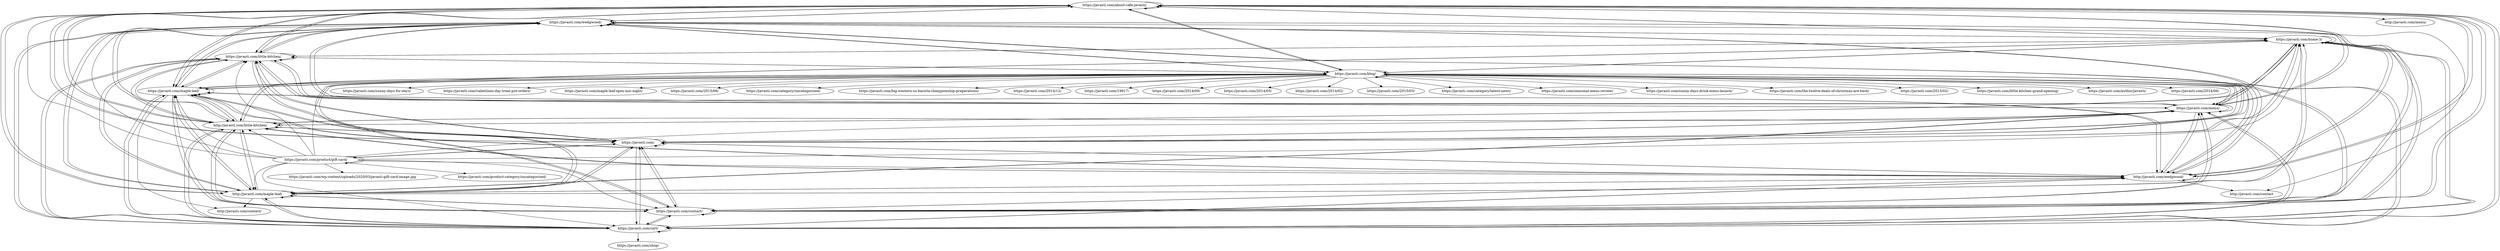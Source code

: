 digraph Crawl {
	 edge [K=0.2, len=0.1];
	N1d11792d215b76a0828175f64682b397 [label="https://javasti.com/about-cafe-javasti/"];
	Nc7394b222895167208cd3e8ba278cabf [label="https://javasti.com/wedgwood/"];
	N1d11792d215b76a0828175f64682b397 -> Nc7394b222895167208cd3e8ba278cabf;
	Nb2d7cf50d0bba1ec7c8f97db380777c5 [label="https://javasti.com/home-3/"];
	Nb2d7cf50d0bba1ec7c8f97db380777c5 -> Nb2d7cf50d0bba1ec7c8f97db380777c5;
	Nceb050642a147c7a5e29a9cdd8ed6b03 [label="https://javasti.com/maple-leaf/"];
	Nceb050642a147c7a5e29a9cdd8ed6b03 -> Nb2d7cf50d0bba1ec7c8f97db380777c5;
	N1a57fd280824e128aa0ba4ab31b1cb17 [label="https://javasti.com/cart/"];
	N8c272238b1a7278eb6edaa7df212bd7b [label="https://javasti.com/contact/"];
	N1a57fd280824e128aa0ba4ab31b1cb17 -> N8c272238b1a7278eb6edaa7df212bd7b;
	N1d11792d215b76a0828175f64682b397 -> N8c272238b1a7278eb6edaa7df212bd7b;
	N8e3d872e32710016b94cbf7c8681180d [label="http://javasti.com/maple-leaf/"];
	Nb2d7cf50d0bba1ec7c8f97db380777c5 -> N8e3d872e32710016b94cbf7c8681180d;
	Nf18d11295bbd87dc5df6cbf137d85356 [label="http://javasti.com/wedgwood/"];
	Nf18d11295bbd87dc5df6cbf137d85356 -> Nb2d7cf50d0bba1ec7c8f97db380777c5;
	N59dee7962df85d3728912a1b596d3d7c [label="https://javasti.com/"];
	N59dee7962df85d3728912a1b596d3d7c -> N8e3d872e32710016b94cbf7c8681180d;
	N9f19bc77e4f4021aa32178038ecf973f [label="http://javasti.com/little-kitchen/"];
	N8c272238b1a7278eb6edaa7df212bd7b -> N9f19bc77e4f4021aa32178038ecf973f;
	Nb2d7cf50d0bba1ec7c8f97db380777c5 -> N1d11792d215b76a0828175f64682b397;
	N296e84977adcb32c166d9500229e979f [label="https://javasti.com/menu/"];
	N1a57fd280824e128aa0ba4ab31b1cb17 -> N296e84977adcb32c166d9500229e979f;
	Nb2d7cf50d0bba1ec7c8f97db380777c5 -> Nceb050642a147c7a5e29a9cdd8ed6b03;
	N296e84977adcb32c166d9500229e979f -> N1a57fd280824e128aa0ba4ab31b1cb17;
	N9f19bc77e4f4021aa32178038ecf973f -> N9f19bc77e4f4021aa32178038ecf973f;
	N9f19bc77e4f4021aa32178038ecf973f -> Nc7394b222895167208cd3e8ba278cabf;
	N59dee7962df85d3728912a1b596d3d7c -> Nceb050642a147c7a5e29a9cdd8ed6b03;
	N1f36b80d6ca2d51ce07119a35e789889 [label="http://javasti.com/menu/"];
	N1d11792d215b76a0828175f64682b397 -> N1f36b80d6ca2d51ce07119a35e789889;
	Nc7394b222895167208cd3e8ba278cabf -> Nc7394b222895167208cd3e8ba278cabf;
	Nc7394b222895167208cd3e8ba278cabf -> N8c272238b1a7278eb6edaa7df212bd7b;
	N1d11792d215b76a0828175f64682b397 -> Nb2d7cf50d0bba1ec7c8f97db380777c5;
	Na4adceba1ba6a0ccf469d1405381f94e [label="https://javasti.com/blog/"];
	Na4adceba1ba6a0ccf469d1405381f94e -> N1a57fd280824e128aa0ba4ab31b1cb17;
	N1a57fd280824e128aa0ba4ab31b1cb17 -> Na4adceba1ba6a0ccf469d1405381f94e;
	N88b5929fefb4c12f99cc46517810c76b [label="https://javasti.com/little-kitchen/"];
	N88b5929fefb4c12f99cc46517810c76b -> N1d11792d215b76a0828175f64682b397;
	N4ca120eed1a8e96af2bee34e73cd2865 [label="https://javasti.com/sunny-days-for-days/"];
	Na4adceba1ba6a0ccf469d1405381f94e -> N4ca120eed1a8e96af2bee34e73cd2865;
	N1d11792d215b76a0828175f64682b397 -> Na4adceba1ba6a0ccf469d1405381f94e;
	N6de73c8f93b5d169a5b7c16cf27eac9e [label="https://javasti.com/product/gift-card/"];
	N6de73c8f93b5d169a5b7c16cf27eac9e -> N59dee7962df85d3728912a1b596d3d7c;
	N8c272238b1a7278eb6edaa7df212bd7b -> Nc7394b222895167208cd3e8ba278cabf;
	Nc7394b222895167208cd3e8ba278cabf -> Na4adceba1ba6a0ccf469d1405381f94e;
	Nf18d11295bbd87dc5df6cbf137d85356 -> N59dee7962df85d3728912a1b596d3d7c;
	Nc7394b222895167208cd3e8ba278cabf -> N296e84977adcb32c166d9500229e979f;
	N1a57fd280824e128aa0ba4ab31b1cb17 -> N8e3d872e32710016b94cbf7c8681180d;
	Nb2d7cf50d0bba1ec7c8f97db380777c5 -> N9f19bc77e4f4021aa32178038ecf973f;
	Nbd53073df050d37805a539edf361996b [label="http://javasti.com/contact"];
	Nf18d11295bbd87dc5df6cbf137d85356 -> Nbd53073df050d37805a539edf361996b;
	Na4adceba1ba6a0ccf469d1405381f94e -> N296e84977adcb32c166d9500229e979f;
	N6de73c8f93b5d169a5b7c16cf27eac9e -> Nf18d11295bbd87dc5df6cbf137d85356;
	N1a57fd280824e128aa0ba4ab31b1cb17 -> Nceb050642a147c7a5e29a9cdd8ed6b03;
	N8e3d872e32710016b94cbf7c8681180d -> N8c272238b1a7278eb6edaa7df212bd7b;
	Nd81ced164974227d76204d3784ed3490 [label="https://javasti.com/valentines-day-treat-pre-orders/"];
	Na4adceba1ba6a0ccf469d1405381f94e -> Nd81ced164974227d76204d3784ed3490;
	N8e3d872e32710016b94cbf7c8681180d -> Nc7394b222895167208cd3e8ba278cabf;
	N88b5929fefb4c12f99cc46517810c76b -> Nf18d11295bbd87dc5df6cbf137d85356;
	N88b5929fefb4c12f99cc46517810c76b -> N9f19bc77e4f4021aa32178038ecf973f;
	N1a57fd280824e128aa0ba4ab31b1cb17 -> N59dee7962df85d3728912a1b596d3d7c;
	Nc7394b222895167208cd3e8ba278cabf -> N8e3d872e32710016b94cbf7c8681180d;
	N63f24a075d411405337d9d9ae35537e2 [label="https://javasti.com/maple-leaf-open-mic-night/"];
	Na4adceba1ba6a0ccf469d1405381f94e -> N63f24a075d411405337d9d9ae35537e2;
	N8c272238b1a7278eb6edaa7df212bd7b -> Nb2d7cf50d0bba1ec7c8f97db380777c5;
	N6de73c8f93b5d169a5b7c16cf27eac9e -> N1a57fd280824e128aa0ba4ab31b1cb17;
	Nc7394b222895167208cd3e8ba278cabf -> N1d11792d215b76a0828175f64682b397;
	N59dee7962df85d3728912a1b596d3d7c -> N296e84977adcb32c166d9500229e979f;
	Nceb050642a147c7a5e29a9cdd8ed6b03 -> N8c272238b1a7278eb6edaa7df212bd7b;
	Nb2d7cf50d0bba1ec7c8f97db380777c5 -> N8c272238b1a7278eb6edaa7df212bd7b;
	Nc7394b222895167208cd3e8ba278cabf -> Nceb050642a147c7a5e29a9cdd8ed6b03;
	N296e84977adcb32c166d9500229e979f -> Nf18d11295bbd87dc5df6cbf137d85356;
	N6d1d83bb9f156cb813572753a437123e [label="https://javasti.com/2015/06/"];
	Na4adceba1ba6a0ccf469d1405381f94e -> N6d1d83bb9f156cb813572753a437123e;
	N8c272238b1a7278eb6edaa7df212bd7b -> Na4adceba1ba6a0ccf469d1405381f94e;
	N9f19bc77e4f4021aa32178038ecf973f -> Nb2d7cf50d0bba1ec7c8f97db380777c5;
	N7d71e62fb5bc7576c8f46ced0816c016 [label="https://javasti.com/category/uncategorized/"];
	Na4adceba1ba6a0ccf469d1405381f94e -> N7d71e62fb5bc7576c8f46ced0816c016;
	Nceb050642a147c7a5e29a9cdd8ed6b03 -> N88b5929fefb4c12f99cc46517810c76b;
	N8e3d872e32710016b94cbf7c8681180d -> Nb2d7cf50d0bba1ec7c8f97db380777c5;
	N9f19bc77e4f4021aa32178038ecf973f -> N8e3d872e32710016b94cbf7c8681180d;
	N88b5929fefb4c12f99cc46517810c76b -> Nc7394b222895167208cd3e8ba278cabf;
	Nc7394b222895167208cd3e8ba278cabf -> N59dee7962df85d3728912a1b596d3d7c;
	Nb2d7cf50d0bba1ec7c8f97db380777c5 -> N296e84977adcb32c166d9500229e979f;
	N59dee7962df85d3728912a1b596d3d7c -> Na4adceba1ba6a0ccf469d1405381f94e;
	Nb51668e75803d6418bde818fcd3b3f8c [label="http://javasti.com/contact/"];
	N8e3d872e32710016b94cbf7c8681180d -> Nb51668e75803d6418bde818fcd3b3f8c;
	Na4adceba1ba6a0ccf469d1405381f94e -> N59dee7962df85d3728912a1b596d3d7c;
	N4cf2def1fa30afff2c44e12774a727e6 [label="https://javasti.com/big-western-us-barista-championship-preparations/"];
	Na4adceba1ba6a0ccf469d1405381f94e -> N4cf2def1fa30afff2c44e12774a727e6;
	N1a57fd280824e128aa0ba4ab31b1cb17 -> N1a57fd280824e128aa0ba4ab31b1cb17;
	N9f19bc77e4f4021aa32178038ecf973f -> Nf18d11295bbd87dc5df6cbf137d85356;
	N8e3d872e32710016b94cbf7c8681180d -> N1d11792d215b76a0828175f64682b397;
	N8e3d872e32710016b94cbf7c8681180d -> Nceb050642a147c7a5e29a9cdd8ed6b03;
	N8c272238b1a7278eb6edaa7df212bd7b -> Nceb050642a147c7a5e29a9cdd8ed6b03;
	N88b5929fefb4c12f99cc46517810c76b -> Nb2d7cf50d0bba1ec7c8f97db380777c5;
	N1d11792d215b76a0828175f64682b397 -> N296e84977adcb32c166d9500229e979f;
	N2e95cb3e43fb050147538ea02237e850 [label="https://javasti.com/2014/12/"];
	Na4adceba1ba6a0ccf469d1405381f94e -> N2e95cb3e43fb050147538ea02237e850;
	Ne25112644deed66216308affbe9e93fc [label="https://javasti.com/19917/"];
	Na4adceba1ba6a0ccf469d1405381f94e -> Ne25112644deed66216308affbe9e93fc;
	Nb2d7cf50d0bba1ec7c8f97db380777c5 -> Nf18d11295bbd87dc5df6cbf137d85356;
	Nc7394b222895167208cd3e8ba278cabf -> N1a57fd280824e128aa0ba4ab31b1cb17;
	Nceb050642a147c7a5e29a9cdd8ed6b03 -> Nceb050642a147c7a5e29a9cdd8ed6b03;
	Nceb050642a147c7a5e29a9cdd8ed6b03 -> N9f19bc77e4f4021aa32178038ecf973f;
	N88b5929fefb4c12f99cc46517810c76b -> Na4adceba1ba6a0ccf469d1405381f94e;
	Na435a3b604a1284fc7f9c4bf6c1eac0d [label="https://javasti.com/2014/09/"];
	Na4adceba1ba6a0ccf469d1405381f94e -> Na435a3b604a1284fc7f9c4bf6c1eac0d;
	N88b5929fefb4c12f99cc46517810c76b -> N8e3d872e32710016b94cbf7c8681180d;
	Nf5942026b90fdf0c2ab5a014b9880926 [label="https://javasti.com/2014/05/"];
	Na4adceba1ba6a0ccf469d1405381f94e -> Nf5942026b90fdf0c2ab5a014b9880926;
	Na249f7f2c855447d863f9827e132f25e [label="https://javasti.com/wp-content/uploads/2020/03/javasti-gift-card-image.jpg"];
	N6de73c8f93b5d169a5b7c16cf27eac9e -> Na249f7f2c855447d863f9827e132f25e;
	Na4adceba1ba6a0ccf469d1405381f94e -> N88b5929fefb4c12f99cc46517810c76b;
	N8e3d872e32710016b94cbf7c8681180d -> N9f19bc77e4f4021aa32178038ecf973f;
	N59dee7962df85d3728912a1b596d3d7c -> Nf18d11295bbd87dc5df6cbf137d85356;
	N59dee7962df85d3728912a1b596d3d7c -> N59dee7962df85d3728912a1b596d3d7c;
	N93fba39970274e83d8dfa082598a5fa6 [label="https://javasti.com/2014/02/"];
	Na4adceba1ba6a0ccf469d1405381f94e -> N93fba39970274e83d8dfa082598a5fa6;
	Nd7a7d6e0c9122cf75e4ed557caa6349c [label="https://javasti.com/2015/03/"];
	Na4adceba1ba6a0ccf469d1405381f94e -> Nd7a7d6e0c9122cf75e4ed557caa6349c;
	N7209ba7275021ee5f91e3e09916d3bdb [label="https://javasti.com/category/latest-news/"];
	Na4adceba1ba6a0ccf469d1405381f94e -> N7209ba7275021ee5f91e3e09916d3bdb;
	N8c272238b1a7278eb6edaa7df212bd7b -> N8c272238b1a7278eb6edaa7df212bd7b;
	N8e3d872e32710016b94cbf7c8681180d -> N1a57fd280824e128aa0ba4ab31b1cb17;
	N8e3d872e32710016b94cbf7c8681180d -> N296e84977adcb32c166d9500229e979f;
	N9f19bc77e4f4021aa32178038ecf973f -> N8c272238b1a7278eb6edaa7df212bd7b;
	N1a57fd280824e128aa0ba4ab31b1cb17 -> Nf18d11295bbd87dc5df6cbf137d85356;
	N6de73c8f93b5d169a5b7c16cf27eac9e -> N6de73c8f93b5d169a5b7c16cf27eac9e;
	Nceb050642a147c7a5e29a9cdd8ed6b03 -> Nc7394b222895167208cd3e8ba278cabf;
	N8c272238b1a7278eb6edaa7df212bd7b -> N296e84977adcb32c166d9500229e979f;
	Nc83944594aebad96c5587fc18d3ecd4a [label="https://javasti.com/seasonal-menu-review/"];
	Na4adceba1ba6a0ccf469d1405381f94e -> Nc83944594aebad96c5587fc18d3ecd4a;
	N9f19bc77e4f4021aa32178038ecf973f -> Na4adceba1ba6a0ccf469d1405381f94e;
	N1d11792d215b76a0828175f64682b397 -> N59dee7962df85d3728912a1b596d3d7c;
	N296e84977adcb32c166d9500229e979f -> N9f19bc77e4f4021aa32178038ecf973f;
	Na4adceba1ba6a0ccf469d1405381f94e -> Nceb050642a147c7a5e29a9cdd8ed6b03;
	Nb2d7cf50d0bba1ec7c8f97db380777c5 -> N1a57fd280824e128aa0ba4ab31b1cb17;
	Nceb050642a147c7a5e29a9cdd8ed6b03 -> N296e84977adcb32c166d9500229e979f;
	Nc7394b222895167208cd3e8ba278cabf -> Nbd53073df050d37805a539edf361996b;
	N59dee7962df85d3728912a1b596d3d7c -> N1a57fd280824e128aa0ba4ab31b1cb17;
	Nc3c99414dbd33a9134dc0bb881c853f2 [label="https://javasti.com/sunny-days-drink-menu-launch/"];
	Na4adceba1ba6a0ccf469d1405381f94e -> Nc3c99414dbd33a9134dc0bb881c853f2;
	N59dee7962df85d3728912a1b596d3d7c -> N88b5929fefb4c12f99cc46517810c76b;
	N1d11792d215b76a0828175f64682b397 -> Nf18d11295bbd87dc5df6cbf137d85356;
	Nc7394b222895167208cd3e8ba278cabf -> Nf18d11295bbd87dc5df6cbf137d85356;
	Nf18d11295bbd87dc5df6cbf137d85356 -> N88b5929fefb4c12f99cc46517810c76b;
	N8c272238b1a7278eb6edaa7df212bd7b -> N8e3d872e32710016b94cbf7c8681180d;
	Nceb050642a147c7a5e29a9cdd8ed6b03 -> Na4adceba1ba6a0ccf469d1405381f94e;
	Nb2d7cf50d0bba1ec7c8f97db380777c5 -> Na4adceba1ba6a0ccf469d1405381f94e;
	N296e84977adcb32c166d9500229e979f -> Nc7394b222895167208cd3e8ba278cabf;
	N88b5929fefb4c12f99cc46517810c76b -> N8c272238b1a7278eb6edaa7df212bd7b;
	N8e3d872e32710016b94cbf7c8681180d -> N8e3d872e32710016b94cbf7c8681180d;
	Nceb050642a147c7a5e29a9cdd8ed6b03 -> Nb51668e75803d6418bde818fcd3b3f8c;
	N1a57fd280824e128aa0ba4ab31b1cb17 -> N88b5929fefb4c12f99cc46517810c76b;
	N1d11792d215b76a0828175f64682b397 -> N1a57fd280824e128aa0ba4ab31b1cb17;
	Na4adceba1ba6a0ccf469d1405381f94e -> Nc7394b222895167208cd3e8ba278cabf;
	N1d11792d215b76a0828175f64682b397 -> N88b5929fefb4c12f99cc46517810c76b;
	Nceb050642a147c7a5e29a9cdd8ed6b03 -> N1d11792d215b76a0828175f64682b397;
	N8c272238b1a7278eb6edaa7df212bd7b -> N59dee7962df85d3728912a1b596d3d7c;
	N88b5929fefb4c12f99cc46517810c76b -> N296e84977adcb32c166d9500229e979f;
	Nefb59fd343d5e9de57f6ab47d6add9c7 [label="https://javasti.com/the-twelve-deals-of-christmas-are-back/"];
	Na4adceba1ba6a0ccf469d1405381f94e -> Nefb59fd343d5e9de57f6ab47d6add9c7;
	N8e3d872e32710016b94cbf7c8681180d -> Nf18d11295bbd87dc5df6cbf137d85356;
	N9f19bc77e4f4021aa32178038ecf973f -> N59dee7962df85d3728912a1b596d3d7c;
	Nceb050642a147c7a5e29a9cdd8ed6b03 -> N8e3d872e32710016b94cbf7c8681180d;
	N1a57fd280824e128aa0ba4ab31b1cb17 -> N1d11792d215b76a0828175f64682b397;
	N8c272238b1a7278eb6edaa7df212bd7b -> Nf18d11295bbd87dc5df6cbf137d85356;
	N6de73c8f93b5d169a5b7c16cf27eac9e -> Nceb050642a147c7a5e29a9cdd8ed6b03;
	N6de73c8f93b5d169a5b7c16cf27eac9e -> N9f19bc77e4f4021aa32178038ecf973f;
	Nf18d11295bbd87dc5df6cbf137d85356 -> Nceb050642a147c7a5e29a9cdd8ed6b03;
	N296e84977adcb32c166d9500229e979f -> Nb2d7cf50d0bba1ec7c8f97db380777c5;
	N296e84977adcb32c166d9500229e979f -> N88b5929fefb4c12f99cc46517810c76b;
	Nceb050642a147c7a5e29a9cdd8ed6b03 -> Nf18d11295bbd87dc5df6cbf137d85356;
	Na4adceba1ba6a0ccf469d1405381f94e -> Nb2d7cf50d0bba1ec7c8f97db380777c5;
	Nb2d7cf50d0bba1ec7c8f97db380777c5 -> N59dee7962df85d3728912a1b596d3d7c;
	Nf0e23fc7c7d570ea71f6fbde2855e5c9 [label="https://javasti.com/product-category/uncategorized/"];
	N6de73c8f93b5d169a5b7c16cf27eac9e -> Nf0e23fc7c7d570ea71f6fbde2855e5c9;
	N8c272238b1a7278eb6edaa7df212bd7b -> N1a57fd280824e128aa0ba4ab31b1cb17;
	N8c272238b1a7278eb6edaa7df212bd7b -> N88b5929fefb4c12f99cc46517810c76b;
	N1a57fd280824e128aa0ba4ab31b1cb17 -> N9f19bc77e4f4021aa32178038ecf973f;
	N6de73c8f93b5d169a5b7c16cf27eac9e -> Nc7394b222895167208cd3e8ba278cabf;
	N9f19bc77e4f4021aa32178038ecf973f -> N296e84977adcb32c166d9500229e979f;
	N9f19bc77e4f4021aa32178038ecf973f -> N1a57fd280824e128aa0ba4ab31b1cb17;
	Na4adceba1ba6a0ccf469d1405381f94e -> N1d11792d215b76a0828175f64682b397;
	N9f19bc77e4f4021aa32178038ecf973f -> N88b5929fefb4c12f99cc46517810c76b;
	Nceb050642a147c7a5e29a9cdd8ed6b03 -> N1a57fd280824e128aa0ba4ab31b1cb17;
	N6de73c8f93b5d169a5b7c16cf27eac9e -> N8c272238b1a7278eb6edaa7df212bd7b;
	N88b5929fefb4c12f99cc46517810c76b -> N59dee7962df85d3728912a1b596d3d7c;
	Nf18d11295bbd87dc5df6cbf137d85356 -> N8c272238b1a7278eb6edaa7df212bd7b;
	N59dee7962df85d3728912a1b596d3d7c -> N6de73c8f93b5d169a5b7c16cf27eac9e;
	Na4adceba1ba6a0ccf469d1405381f94e -> N8e3d872e32710016b94cbf7c8681180d;
	N9f19bc77e4f4021aa32178038ecf973f -> Nceb050642a147c7a5e29a9cdd8ed6b03;
	N6df2653b886fdc34902a238037fd64b0 [label="https://javasti.com/2015/02/"];
	Na4adceba1ba6a0ccf469d1405381f94e -> N6df2653b886fdc34902a238037fd64b0;
	Nc7394b222895167208cd3e8ba278cabf -> N9f19bc77e4f4021aa32178038ecf973f;
	Nb2d7cf50d0bba1ec7c8f97db380777c5 -> N88b5929fefb4c12f99cc46517810c76b;
	N1a57fd280824e128aa0ba4ab31b1cb17 -> Nc7394b222895167208cd3e8ba278cabf;
	Na4adceba1ba6a0ccf469d1405381f94e -> Nf18d11295bbd87dc5df6cbf137d85356;
	N8e3d872e32710016b94cbf7c8681180d -> Na4adceba1ba6a0ccf469d1405381f94e;
	Na4adceba1ba6a0ccf469d1405381f94e -> N9f19bc77e4f4021aa32178038ecf973f;
	N6de73c8f93b5d169a5b7c16cf27eac9e -> Nb2d7cf50d0bba1ec7c8f97db380777c5;
	N6de73c8f93b5d169a5b7c16cf27eac9e -> N88b5929fefb4c12f99cc46517810c76b;
	N59dee7962df85d3728912a1b596d3d7c -> Nb2d7cf50d0bba1ec7c8f97db380777c5;
	N6de73c8f93b5d169a5b7c16cf27eac9e -> Na4adceba1ba6a0ccf469d1405381f94e;
	Nf18d11295bbd87dc5df6cbf137d85356 -> Na4adceba1ba6a0ccf469d1405381f94e;
	N88b5929fefb4c12f99cc46517810c76b -> N1a57fd280824e128aa0ba4ab31b1cb17;
	N88b5929fefb4c12f99cc46517810c76b -> N88b5929fefb4c12f99cc46517810c76b;
	N591a6dc95c59fb7537d5d1a90e430b3d [label="https://javasti.com/little-kitchen-grand-opening/"];
	Na4adceba1ba6a0ccf469d1405381f94e -> N591a6dc95c59fb7537d5d1a90e430b3d;
	N59dee7962df85d3728912a1b596d3d7c -> N1d11792d215b76a0828175f64682b397;
	N6de73c8f93b5d169a5b7c16cf27eac9e -> N1d11792d215b76a0828175f64682b397;
	N296e84977adcb32c166d9500229e979f -> N8c272238b1a7278eb6edaa7df212bd7b;
	N1a57fd280824e128aa0ba4ab31b1cb17 -> Nb2d7cf50d0bba1ec7c8f97db380777c5;
	Nf18d11295bbd87dc5df6cbf137d85356 -> N1d11792d215b76a0828175f64682b397;
	Na4adceba1ba6a0ccf469d1405381f94e -> N8c272238b1a7278eb6edaa7df212bd7b;
	N6de73c8f93b5d169a5b7c16cf27eac9e -> N8e3d872e32710016b94cbf7c8681180d;
	N296e84977adcb32c166d9500229e979f -> N296e84977adcb32c166d9500229e979f;
	Nf18d11295bbd87dc5df6cbf137d85356 -> N8e3d872e32710016b94cbf7c8681180d;
	Nceb050642a147c7a5e29a9cdd8ed6b03 -> N59dee7962df85d3728912a1b596d3d7c;
	N8e3d872e32710016b94cbf7c8681180d -> N59dee7962df85d3728912a1b596d3d7c;
	N59dee7962df85d3728912a1b596d3d7c -> N9f19bc77e4f4021aa32178038ecf973f;
	N1d11792d215b76a0828175f64682b397 -> N1d11792d215b76a0828175f64682b397;
	Nf18d11295bbd87dc5df6cbf137d85356 -> Nf18d11295bbd87dc5df6cbf137d85356;
	Nc7394b222895167208cd3e8ba278cabf -> Nb2d7cf50d0bba1ec7c8f97db380777c5;
	N296e84977adcb32c166d9500229e979f -> Na4adceba1ba6a0ccf469d1405381f94e;
	N59dee7962df85d3728912a1b596d3d7c -> Nc7394b222895167208cd3e8ba278cabf;
	Nc7394b222895167208cd3e8ba278cabf -> N88b5929fefb4c12f99cc46517810c76b;
	N88b5929fefb4c12f99cc46517810c76b -> Nceb050642a147c7a5e29a9cdd8ed6b03;
	Nf18d11295bbd87dc5df6cbf137d85356 -> N9f19bc77e4f4021aa32178038ecf973f;
	N1d11792d215b76a0828175f64682b397 -> N8e3d872e32710016b94cbf7c8681180d;
	Na4adceba1ba6a0ccf469d1405381f94e -> Na4adceba1ba6a0ccf469d1405381f94e;
	N296e84977adcb32c166d9500229e979f -> N8e3d872e32710016b94cbf7c8681180d;
	Nb2d7cf50d0bba1ec7c8f97db380777c5 -> Nc7394b222895167208cd3e8ba278cabf;
	N296e84977adcb32c166d9500229e979f -> N1d11792d215b76a0828175f64682b397;
	N296e84977adcb32c166d9500229e979f -> Nceb050642a147c7a5e29a9cdd8ed6b03;
	N1d11792d215b76a0828175f64682b397 -> Nceb050642a147c7a5e29a9cdd8ed6b03;
	N1d11792d215b76a0828175f64682b397 -> N9f19bc77e4f4021aa32178038ecf973f;
	Nf18d11295bbd87dc5df6cbf137d85356 -> N1a57fd280824e128aa0ba4ab31b1cb17;
	Nad52b1871d076b6b4e496021dea83e23 [label="https://javasti.com/author/javasti/"];
	Na4adceba1ba6a0ccf469d1405381f94e -> Nad52b1871d076b6b4e496021dea83e23;
	N59dee7962df85d3728912a1b596d3d7c -> N8c272238b1a7278eb6edaa7df212bd7b;
	Nf18d11295bbd87dc5df6cbf137d85356 -> Nc7394b222895167208cd3e8ba278cabf;
	N8e3d872e32710016b94cbf7c8681180d -> N88b5929fefb4c12f99cc46517810c76b;
	N296e84977adcb32c166d9500229e979f -> N59dee7962df85d3728912a1b596d3d7c;
	N8c272238b1a7278eb6edaa7df212bd7b -> N1d11792d215b76a0828175f64682b397;
	N6de73c8f93b5d169a5b7c16cf27eac9e -> N296e84977adcb32c166d9500229e979f;
	Nf9db55ec89f32eec92d3579c6bbb94a9 [label="https://javasti.com/2014/06/"];
	Na4adceba1ba6a0ccf469d1405381f94e -> Nf9db55ec89f32eec92d3579c6bbb94a9;
	N9f19bc77e4f4021aa32178038ecf973f -> N1d11792d215b76a0828175f64682b397;
	Nf18d11295bbd87dc5df6cbf137d85356 -> N296e84977adcb32c166d9500229e979f;
	N99f6f3ca95099140f5387ebba9ffa846 [label="https://javasti.com/shop/"];
	N1a57fd280824e128aa0ba4ab31b1cb17 -> N99f6f3ca95099140f5387ebba9ffa846;
}
